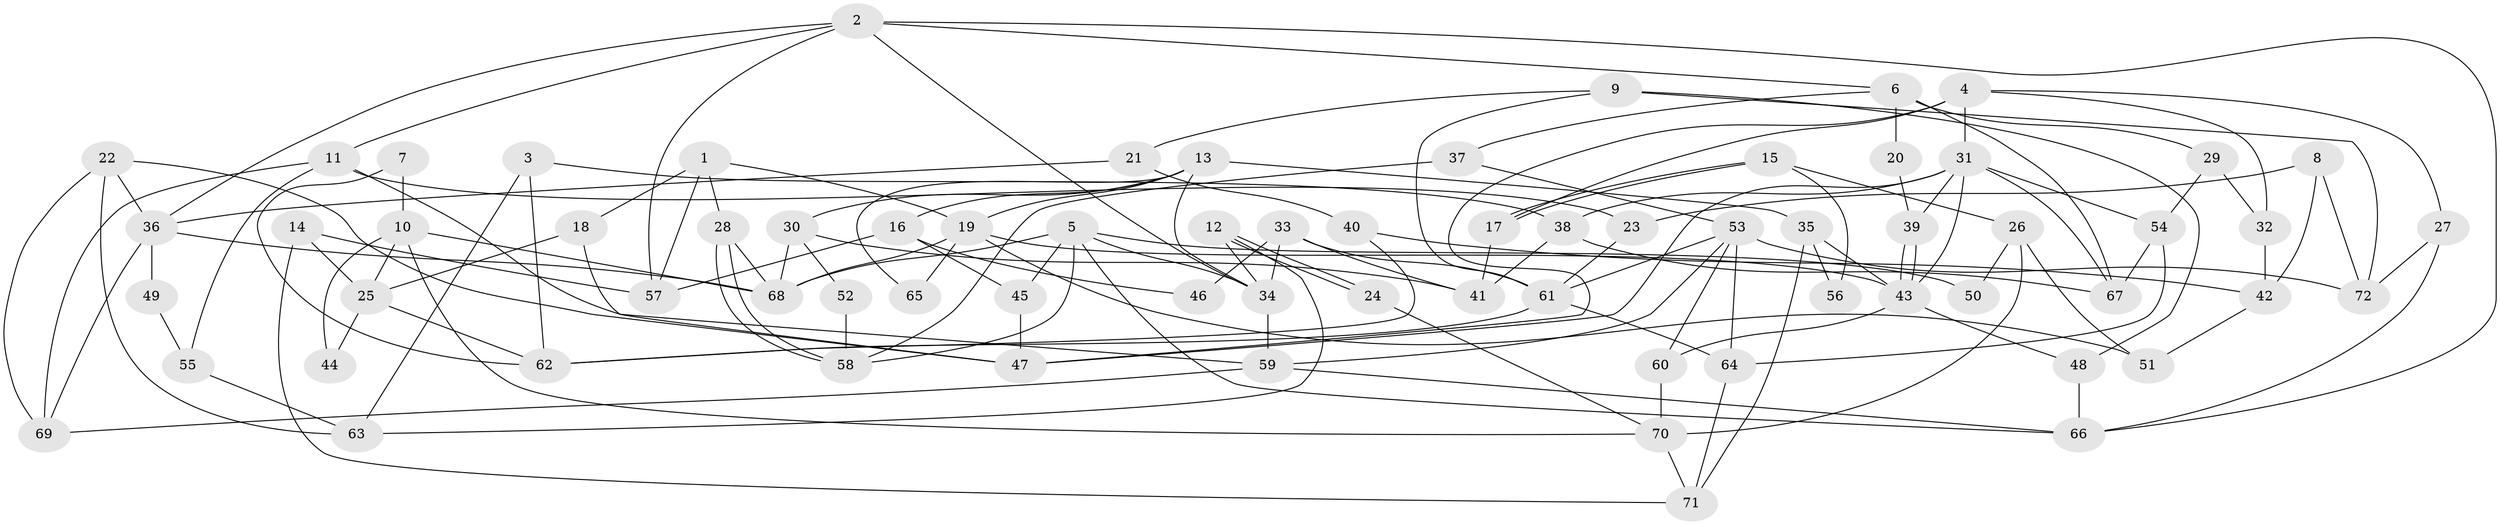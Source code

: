 // coarse degree distribution, {4: 0.3023255813953488, 3: 0.23255813953488372, 2: 0.11627906976744186, 5: 0.16279069767441862, 8: 0.046511627906976744, 7: 0.06976744186046512, 6: 0.023255813953488372, 9: 0.046511627906976744}
// Generated by graph-tools (version 1.1) at 2025/53/03/04/25 21:53:17]
// undirected, 72 vertices, 144 edges
graph export_dot {
graph [start="1"]
  node [color=gray90,style=filled];
  1;
  2;
  3;
  4;
  5;
  6;
  7;
  8;
  9;
  10;
  11;
  12;
  13;
  14;
  15;
  16;
  17;
  18;
  19;
  20;
  21;
  22;
  23;
  24;
  25;
  26;
  27;
  28;
  29;
  30;
  31;
  32;
  33;
  34;
  35;
  36;
  37;
  38;
  39;
  40;
  41;
  42;
  43;
  44;
  45;
  46;
  47;
  48;
  49;
  50;
  51;
  52;
  53;
  54;
  55;
  56;
  57;
  58;
  59;
  60;
  61;
  62;
  63;
  64;
  65;
  66;
  67;
  68;
  69;
  70;
  71;
  72;
  1 -- 19;
  1 -- 57;
  1 -- 18;
  1 -- 28;
  2 -- 6;
  2 -- 36;
  2 -- 11;
  2 -- 34;
  2 -- 57;
  2 -- 66;
  3 -- 63;
  3 -- 38;
  3 -- 62;
  4 -- 31;
  4 -- 47;
  4 -- 17;
  4 -- 27;
  4 -- 32;
  5 -- 34;
  5 -- 68;
  5 -- 45;
  5 -- 50;
  5 -- 58;
  5 -- 66;
  6 -- 67;
  6 -- 29;
  6 -- 20;
  6 -- 37;
  7 -- 62;
  7 -- 10;
  8 -- 23;
  8 -- 72;
  8 -- 42;
  9 -- 72;
  9 -- 48;
  9 -- 21;
  9 -- 61;
  10 -- 25;
  10 -- 68;
  10 -- 44;
  10 -- 70;
  11 -- 59;
  11 -- 23;
  11 -- 55;
  11 -- 69;
  12 -- 24;
  12 -- 24;
  12 -- 34;
  12 -- 63;
  13 -- 19;
  13 -- 34;
  13 -- 16;
  13 -- 30;
  13 -- 35;
  13 -- 65;
  14 -- 71;
  14 -- 57;
  14 -- 25;
  15 -- 17;
  15 -- 17;
  15 -- 26;
  15 -- 56;
  16 -- 45;
  16 -- 46;
  16 -- 57;
  17 -- 41;
  18 -- 25;
  18 -- 47;
  19 -- 43;
  19 -- 68;
  19 -- 51;
  19 -- 65;
  20 -- 39;
  21 -- 36;
  21 -- 40;
  22 -- 36;
  22 -- 47;
  22 -- 63;
  22 -- 69;
  23 -- 61;
  24 -- 70;
  25 -- 62;
  25 -- 44;
  26 -- 51;
  26 -- 70;
  26 -- 50;
  27 -- 66;
  27 -- 72;
  28 -- 58;
  28 -- 58;
  28 -- 68;
  29 -- 54;
  29 -- 32;
  30 -- 41;
  30 -- 52;
  30 -- 68;
  31 -- 54;
  31 -- 43;
  31 -- 38;
  31 -- 39;
  31 -- 47;
  31 -- 67;
  32 -- 42;
  33 -- 34;
  33 -- 61;
  33 -- 41;
  33 -- 46;
  34 -- 59;
  35 -- 71;
  35 -- 43;
  35 -- 56;
  36 -- 69;
  36 -- 68;
  36 -- 49;
  37 -- 58;
  37 -- 53;
  38 -- 41;
  38 -- 67;
  39 -- 43;
  39 -- 43;
  40 -- 62;
  40 -- 42;
  42 -- 51;
  43 -- 48;
  43 -- 60;
  45 -- 47;
  48 -- 66;
  49 -- 55;
  52 -- 58;
  53 -- 59;
  53 -- 60;
  53 -- 61;
  53 -- 64;
  53 -- 72;
  54 -- 64;
  54 -- 67;
  55 -- 63;
  59 -- 66;
  59 -- 69;
  60 -- 70;
  61 -- 62;
  61 -- 64;
  64 -- 71;
  70 -- 71;
}
